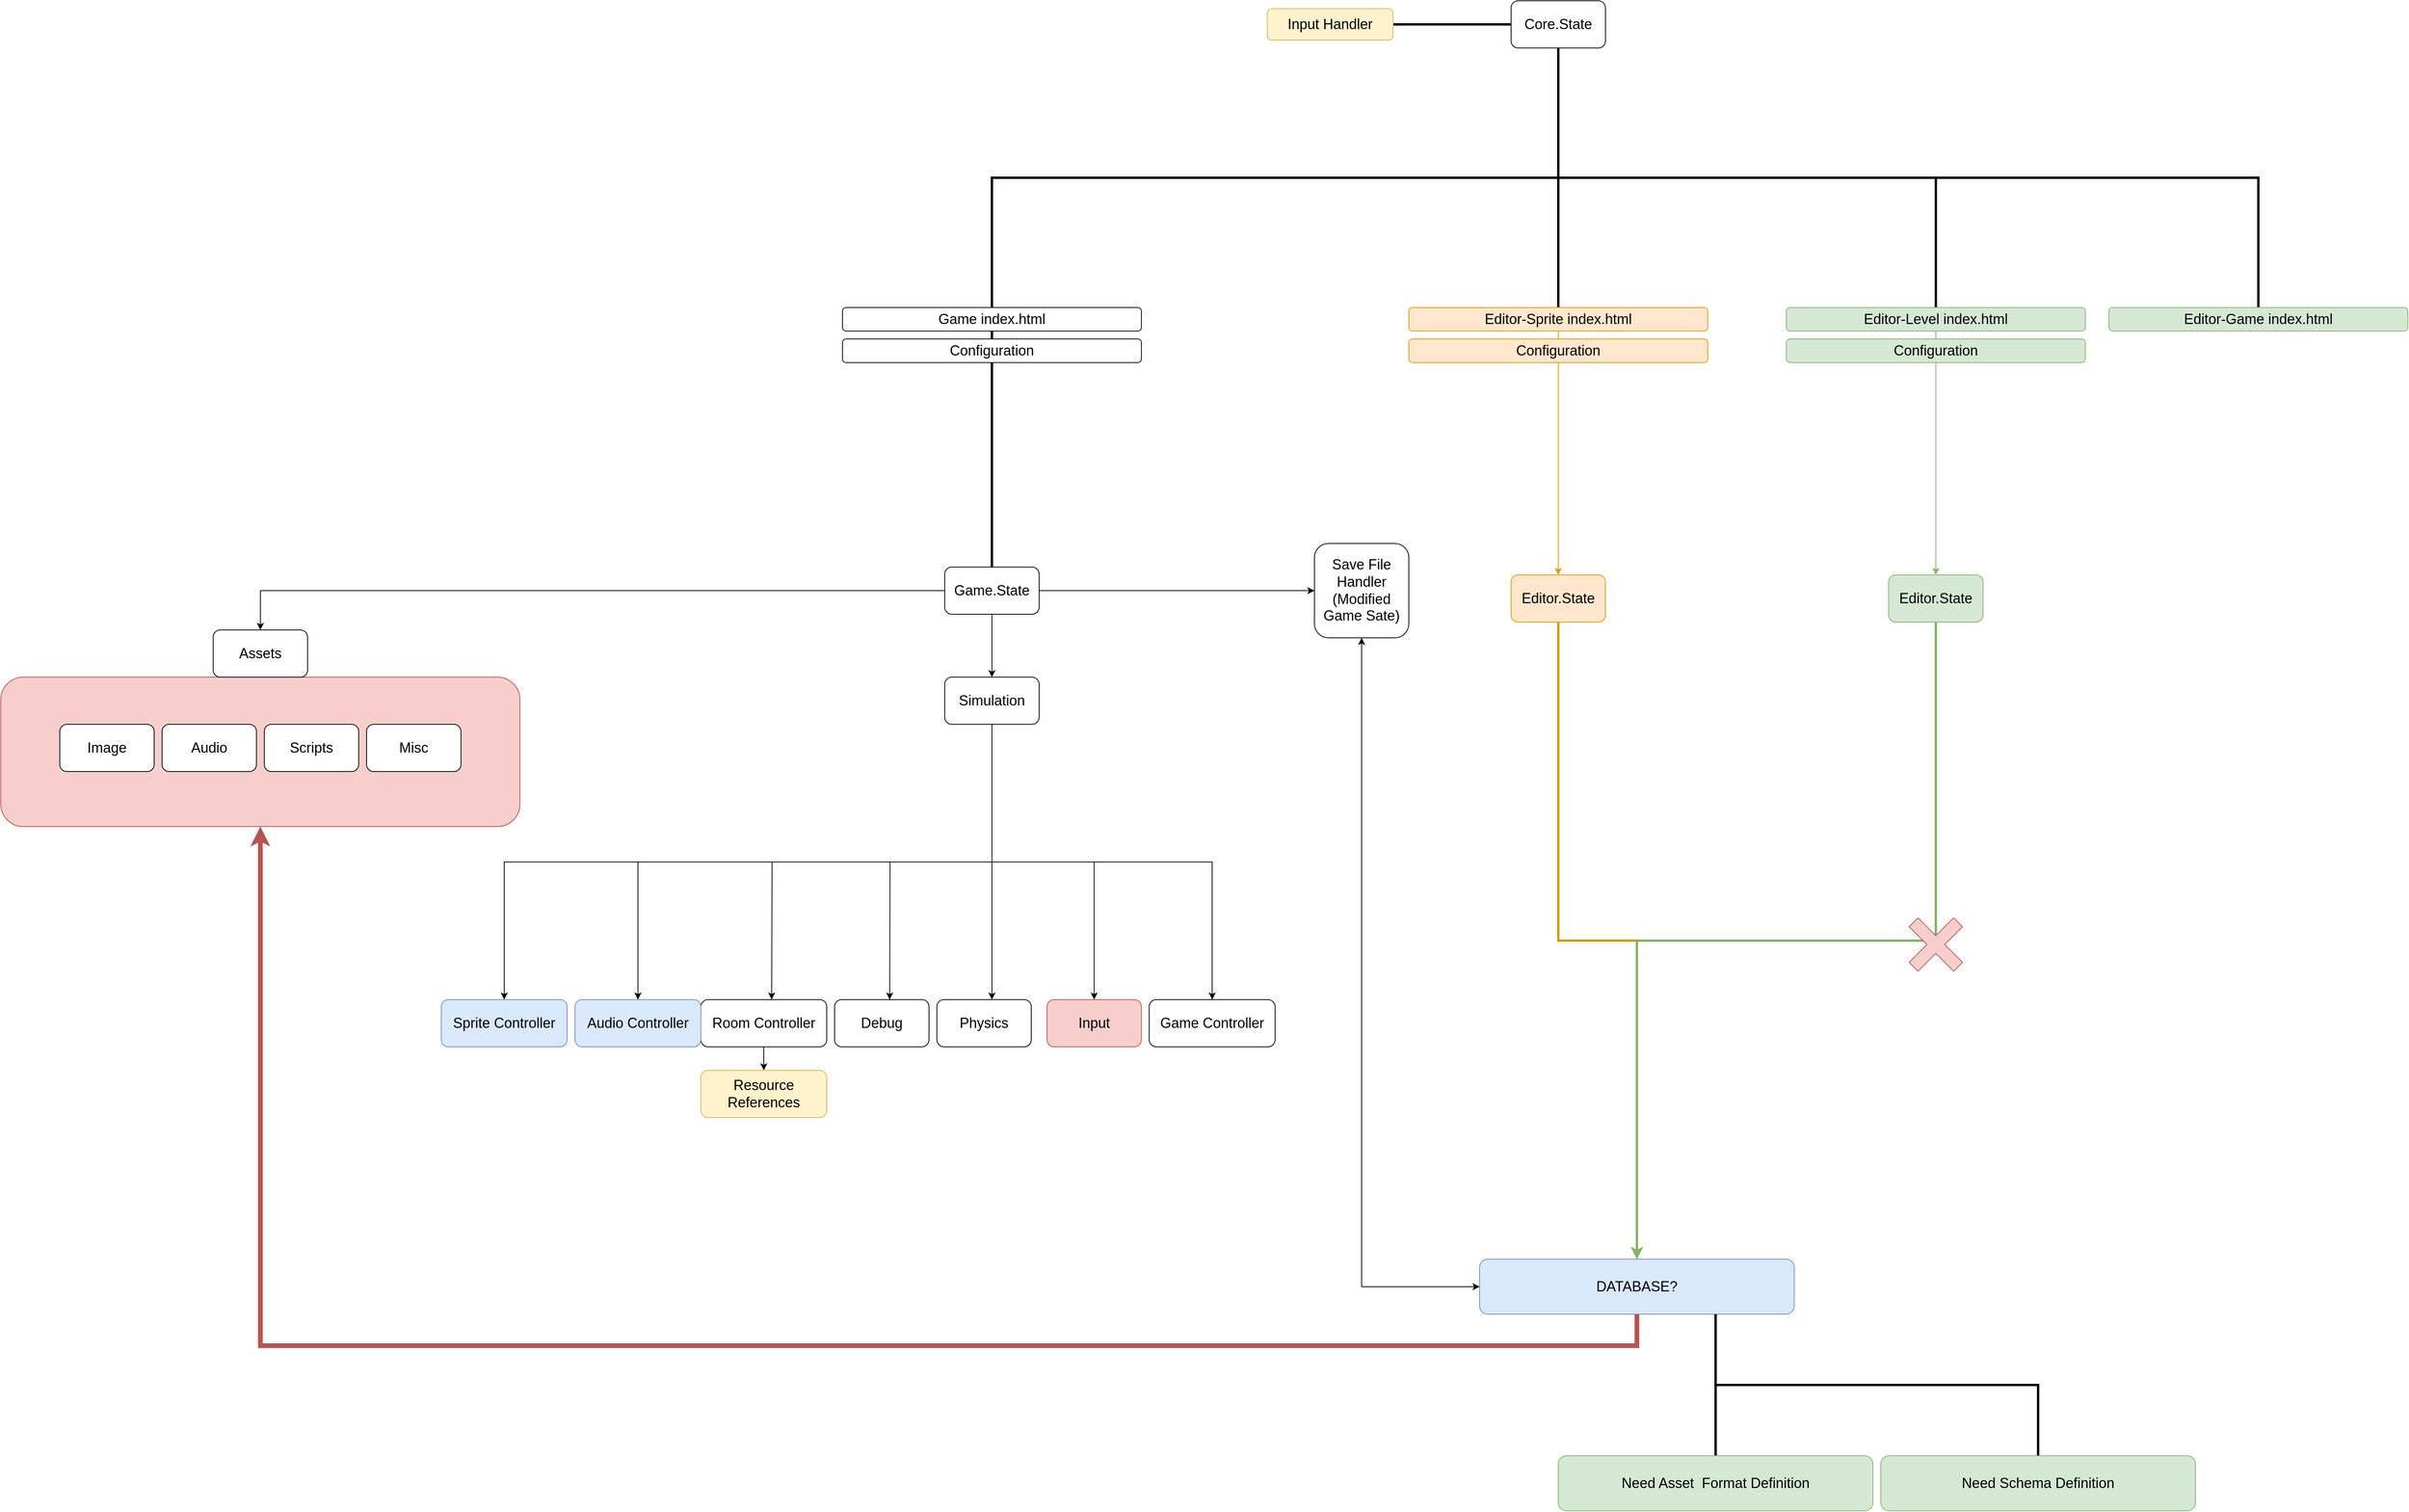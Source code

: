 <mxfile version="20.3.0" type="device"><diagram id="QF3sJ01Q5U8b-tVg4hPh" name="Page-1"><mxGraphModel dx="2882" dy="2516" grid="1" gridSize="10" guides="1" tooltips="1" connect="1" arrows="1" fold="1" page="1" pageScale="1" pageWidth="1200" pageHeight="1390" math="0" shadow="0"><root><mxCell id="0"/><mxCell id="1" parent="0"/><mxCell id="deH2Lzckalm8kNp-3z_c-111" style="edgeStyle=orthogonalEdgeStyle;rounded=0;orthogonalLoop=1;jettySize=auto;html=1;exitX=0.5;exitY=1;exitDx=0;exitDy=0;entryX=0.5;entryY=1;entryDx=0;entryDy=0;fontSize=18;startArrow=classic;startFill=1;endArrow=none;endFill=0;fillColor=#f8cecc;strokeColor=#b85450;strokeWidth=6;" edge="1" parent="1" source="deH2Lzckalm8kNp-3z_c-110" target="deH2Lzckalm8kNp-3z_c-63"><mxGeometry relative="1" as="geometry"><Array as="points"><mxPoint x="-550" y="1320"/><mxPoint x="1200" y="1320"/></Array></mxGeometry></mxCell><mxCell id="deH2Lzckalm8kNp-3z_c-110" value="" style="rounded=1;whiteSpace=wrap;html=1;fontSize=18;fillColor=#f8cecc;strokeColor=#b85450;" vertex="1" parent="1"><mxGeometry x="-880" y="470" width="660" height="190" as="geometry"/></mxCell><mxCell id="deH2Lzckalm8kNp-3z_c-57" style="edgeStyle=orthogonalEdgeStyle;rounded=0;orthogonalLoop=1;jettySize=auto;html=1;exitX=0.5;exitY=1;exitDx=0;exitDy=0;fontSize=18;fillColor=#ffe6cc;strokeColor=#d79b00;" edge="1" parent="1" source="deH2Lzckalm8kNp-3z_c-29" target="deH2Lzckalm8kNp-3z_c-56"><mxGeometry relative="1" as="geometry"/></mxCell><mxCell id="deH2Lzckalm8kNp-3z_c-120" style="edgeStyle=orthogonalEdgeStyle;rounded=0;orthogonalLoop=1;jettySize=auto;html=1;exitX=0.5;exitY=0;exitDx=0;exitDy=0;strokeWidth=3;fontSize=45;startArrow=none;startFill=0;endArrow=none;endFill=0;" edge="1" parent="1" source="deH2Lzckalm8kNp-3z_c-29" target="deH2Lzckalm8kNp-3z_c-75"><mxGeometry relative="1" as="geometry"/></mxCell><mxCell id="deH2Lzckalm8kNp-3z_c-29" value="Editor-Sprite&amp;nbsp;index.html" style="rounded=1;whiteSpace=wrap;html=1;fontSize=18;fillColor=#ffe6cc;strokeColor=#d79b00;" vertex="1" parent="1"><mxGeometry x="910" width="380" height="30" as="geometry"/></mxCell><mxCell id="deH2Lzckalm8kNp-3z_c-37" style="edgeStyle=orthogonalEdgeStyle;rounded=0;orthogonalLoop=1;jettySize=auto;html=1;exitX=0.5;exitY=1;exitDx=0;exitDy=0;fontSize=18;" edge="1" parent="1" source="deH2Lzckalm8kNp-3z_c-31"><mxGeometry relative="1" as="geometry"><mxPoint x="100" y="880" as="targetPoint"/></mxGeometry></mxCell><mxCell id="deH2Lzckalm8kNp-3z_c-42" style="edgeStyle=orthogonalEdgeStyle;rounded=0;orthogonalLoop=1;jettySize=auto;html=1;exitX=0.5;exitY=1;exitDx=0;exitDy=0;fontSize=18;" edge="1" parent="1" source="deH2Lzckalm8kNp-3z_c-31"><mxGeometry relative="1" as="geometry"><mxPoint x="380" y="880" as="targetPoint"/></mxGeometry></mxCell><mxCell id="deH2Lzckalm8kNp-3z_c-43" style="edgeStyle=orthogonalEdgeStyle;rounded=0;orthogonalLoop=1;jettySize=auto;html=1;exitX=0.5;exitY=1;exitDx=0;exitDy=0;fontSize=18;" edge="1" parent="1" source="deH2Lzckalm8kNp-3z_c-31" target="deH2Lzckalm8kNp-3z_c-36"><mxGeometry relative="1" as="geometry"/></mxCell><mxCell id="deH2Lzckalm8kNp-3z_c-45" style="edgeStyle=orthogonalEdgeStyle;rounded=0;orthogonalLoop=1;jettySize=auto;html=1;exitX=0.5;exitY=1;exitDx=0;exitDy=0;fontSize=18;" edge="1" parent="1" source="deH2Lzckalm8kNp-3z_c-31" target="deH2Lzckalm8kNp-3z_c-44"><mxGeometry relative="1" as="geometry"/></mxCell><mxCell id="deH2Lzckalm8kNp-3z_c-87" style="edgeStyle=orthogonalEdgeStyle;rounded=0;orthogonalLoop=1;jettySize=auto;html=1;exitX=0.5;exitY=1;exitDx=0;exitDy=0;fontSize=18;" edge="1" parent="1" source="deH2Lzckalm8kNp-3z_c-31" target="deH2Lzckalm8kNp-3z_c-86"><mxGeometry relative="1" as="geometry"/></mxCell><mxCell id="deH2Lzckalm8kNp-3z_c-90" style="edgeStyle=orthogonalEdgeStyle;rounded=0;orthogonalLoop=1;jettySize=auto;html=1;exitX=0.5;exitY=1;exitDx=0;exitDy=0;fontSize=18;" edge="1" parent="1" source="deH2Lzckalm8kNp-3z_c-31" target="deH2Lzckalm8kNp-3z_c-89"><mxGeometry relative="1" as="geometry"/></mxCell><mxCell id="deH2Lzckalm8kNp-3z_c-98" style="edgeStyle=orthogonalEdgeStyle;rounded=0;orthogonalLoop=1;jettySize=auto;html=1;exitX=0.5;exitY=1;exitDx=0;exitDy=0;fontSize=18;startArrow=none;startFill=0;" edge="1" parent="1" source="deH2Lzckalm8kNp-3z_c-31"><mxGeometry relative="1" as="geometry"><mxPoint x="250" y="880" as="targetPoint"/></mxGeometry></mxCell><mxCell id="deH2Lzckalm8kNp-3z_c-31" value="Simulation" style="rounded=1;whiteSpace=wrap;html=1;fontSize=18;" vertex="1" parent="1"><mxGeometry x="320" y="470" width="120" height="60" as="geometry"/></mxCell><mxCell id="deH2Lzckalm8kNp-3z_c-33" value="Debug" style="rounded=1;whiteSpace=wrap;html=1;fontSize=18;" vertex="1" parent="1"><mxGeometry x="180" y="880" width="120" height="60" as="geometry"/></mxCell><mxCell id="deH2Lzckalm8kNp-3z_c-83" style="edgeStyle=orthogonalEdgeStyle;rounded=0;orthogonalLoop=1;jettySize=auto;html=1;exitX=0.5;exitY=1;exitDx=0;exitDy=0;fontSize=18;" edge="1" parent="1" source="deH2Lzckalm8kNp-3z_c-34" target="deH2Lzckalm8kNp-3z_c-74"><mxGeometry relative="1" as="geometry"/></mxCell><mxCell id="deH2Lzckalm8kNp-3z_c-34" value="Room Controller" style="rounded=1;whiteSpace=wrap;html=1;fontSize=18;" vertex="1" parent="1"><mxGeometry x="10" y="880" width="160" height="60" as="geometry"/></mxCell><mxCell id="deH2Lzckalm8kNp-3z_c-35" value="Physics" style="rounded=1;whiteSpace=wrap;html=1;fontSize=18;" vertex="1" parent="1"><mxGeometry x="310" y="880" width="120" height="60" as="geometry"/></mxCell><mxCell id="deH2Lzckalm8kNp-3z_c-36" value="Input" style="rounded=1;whiteSpace=wrap;html=1;fontSize=18;fillColor=#f8cecc;strokeColor=#b85450;" vertex="1" parent="1"><mxGeometry x="450" y="880" width="120" height="60" as="geometry"/></mxCell><mxCell id="deH2Lzckalm8kNp-3z_c-44" value="Game Controller" style="rounded=1;whiteSpace=wrap;html=1;fontSize=18;" vertex="1" parent="1"><mxGeometry x="580" y="880" width="160" height="60" as="geometry"/></mxCell><mxCell id="deH2Lzckalm8kNp-3z_c-64" style="edgeStyle=orthogonalEdgeStyle;rounded=0;orthogonalLoop=1;jettySize=auto;html=1;exitX=0.5;exitY=1;exitDx=0;exitDy=0;fontSize=18;fillColor=#ffe6cc;strokeColor=#d79b00;strokeWidth=3;" edge="1" parent="1" source="deH2Lzckalm8kNp-3z_c-56" target="deH2Lzckalm8kNp-3z_c-63"><mxGeometry relative="1" as="geometry"/></mxCell><mxCell id="deH2Lzckalm8kNp-3z_c-56" value="Editor.State" style="rounded=1;whiteSpace=wrap;html=1;fontSize=18;fillColor=#ffe6cc;strokeColor=#d79b00;" vertex="1" parent="1"><mxGeometry x="1040" y="340" width="120" height="60" as="geometry"/></mxCell><mxCell id="deH2Lzckalm8kNp-3z_c-117" style="edgeStyle=orthogonalEdgeStyle;rounded=0;orthogonalLoop=1;jettySize=auto;html=1;exitX=0.5;exitY=1;exitDx=0;exitDy=0;strokeWidth=3;fontSize=45;startArrow=none;startFill=0;endArrow=none;endFill=0;" edge="1" parent="1" source="deH2Lzckalm8kNp-3z_c-58" target="deH2Lzckalm8kNp-3z_c-99"><mxGeometry relative="1" as="geometry"/></mxCell><mxCell id="deH2Lzckalm8kNp-3z_c-119" style="edgeStyle=orthogonalEdgeStyle;rounded=0;orthogonalLoop=1;jettySize=auto;html=1;exitX=0.5;exitY=0;exitDx=0;exitDy=0;strokeWidth=3;fontSize=45;startArrow=none;startFill=0;endArrow=none;endFill=0;" edge="1" parent="1" source="deH2Lzckalm8kNp-3z_c-58" target="deH2Lzckalm8kNp-3z_c-75"><mxGeometry relative="1" as="geometry"/></mxCell><mxCell id="deH2Lzckalm8kNp-3z_c-58" value="Game index.html" style="rounded=1;whiteSpace=wrap;html=1;fontSize=18;" vertex="1" parent="1"><mxGeometry x="190" width="380" height="30" as="geometry"/></mxCell><mxCell id="deH2Lzckalm8kNp-3z_c-60" style="edgeStyle=orthogonalEdgeStyle;rounded=0;orthogonalLoop=1;jettySize=auto;html=1;exitX=0.5;exitY=1;exitDx=0;exitDy=0;fontSize=18;fillColor=#d5e8d4;strokeColor=#82b366;" edge="1" parent="1" source="deH2Lzckalm8kNp-3z_c-61" target="deH2Lzckalm8kNp-3z_c-62"><mxGeometry relative="1" as="geometry"/></mxCell><mxCell id="deH2Lzckalm8kNp-3z_c-121" style="edgeStyle=orthogonalEdgeStyle;rounded=0;orthogonalLoop=1;jettySize=auto;html=1;exitX=0.5;exitY=0;exitDx=0;exitDy=0;strokeWidth=3;fontSize=45;startArrow=none;startFill=0;endArrow=none;endFill=0;" edge="1" parent="1" source="deH2Lzckalm8kNp-3z_c-61" target="deH2Lzckalm8kNp-3z_c-75"><mxGeometry relative="1" as="geometry"/></mxCell><mxCell id="deH2Lzckalm8kNp-3z_c-61" value="Editor-Level index.html" style="rounded=1;whiteSpace=wrap;html=1;fontSize=18;fillColor=#d5e8d4;strokeColor=#82b366;" vertex="1" parent="1"><mxGeometry x="1390" width="380" height="30" as="geometry"/></mxCell><mxCell id="deH2Lzckalm8kNp-3z_c-65" style="edgeStyle=orthogonalEdgeStyle;rounded=0;orthogonalLoop=1;jettySize=auto;html=1;exitX=0.5;exitY=1;exitDx=0;exitDy=0;fontSize=18;fillColor=#d5e8d4;strokeColor=#82b366;strokeWidth=3;" edge="1" parent="1" source="deH2Lzckalm8kNp-3z_c-62" target="deH2Lzckalm8kNp-3z_c-63"><mxGeometry relative="1" as="geometry"/></mxCell><mxCell id="deH2Lzckalm8kNp-3z_c-62" value="Editor.State" style="rounded=1;whiteSpace=wrap;html=1;fontSize=18;fillColor=#d5e8d4;strokeColor=#82b366;" vertex="1" parent="1"><mxGeometry x="1520" y="340" width="120" height="60" as="geometry"/></mxCell><mxCell id="deH2Lzckalm8kNp-3z_c-63" value="DATABASE?" style="rounded=1;whiteSpace=wrap;html=1;fontSize=18;fillColor=#dae8fc;strokeColor=#6c8ebf;" vertex="1" parent="1"><mxGeometry x="1000" y="1210" width="400" height="70" as="geometry"/></mxCell><mxCell id="deH2Lzckalm8kNp-3z_c-68" style="edgeStyle=orthogonalEdgeStyle;rounded=0;orthogonalLoop=1;jettySize=auto;html=1;exitX=0.5;exitY=1;exitDx=0;exitDy=0;entryX=0;entryY=0.5;entryDx=0;entryDy=0;fontSize=18;startArrow=classic;startFill=1;" edge="1" parent="1" source="deH2Lzckalm8kNp-3z_c-66" target="deH2Lzckalm8kNp-3z_c-63"><mxGeometry relative="1" as="geometry"/></mxCell><mxCell id="deH2Lzckalm8kNp-3z_c-66" value="Save File Handler&lt;br&gt;(Modified Game Sate)" style="rounded=1;whiteSpace=wrap;html=1;fontSize=18;" vertex="1" parent="1"><mxGeometry x="790" y="300" width="120" height="120" as="geometry"/></mxCell><mxCell id="deH2Lzckalm8kNp-3z_c-71" value="" style="shape=cross;whiteSpace=wrap;html=1;fontSize=18;rotation=45;fillColor=#f8cecc;strokeColor=#b85450;" vertex="1" parent="1"><mxGeometry x="1540" y="770" width="80" height="80" as="geometry"/></mxCell><mxCell id="deH2Lzckalm8kNp-3z_c-74" value="Resource References" style="rounded=1;whiteSpace=wrap;html=1;fontSize=18;fillColor=#fff2cc;strokeColor=#d6b656;" vertex="1" parent="1"><mxGeometry x="10" y="970" width="160" height="60" as="geometry"/></mxCell><mxCell id="deH2Lzckalm8kNp-3z_c-75" value="Core.State" style="rounded=1;whiteSpace=wrap;html=1;fontSize=18;" vertex="1" parent="1"><mxGeometry x="1040" y="-390" width="120" height="60" as="geometry"/></mxCell><mxCell id="deH2Lzckalm8kNp-3z_c-118" style="edgeStyle=orthogonalEdgeStyle;rounded=0;orthogonalLoop=1;jettySize=auto;html=1;exitX=1;exitY=0.5;exitDx=0;exitDy=0;strokeWidth=3;fontSize=45;startArrow=none;startFill=0;endArrow=none;endFill=0;" edge="1" parent="1" source="deH2Lzckalm8kNp-3z_c-78" target="deH2Lzckalm8kNp-3z_c-75"><mxGeometry relative="1" as="geometry"/></mxCell><mxCell id="deH2Lzckalm8kNp-3z_c-78" value="Input Handler" style="rounded=1;whiteSpace=wrap;html=1;fontSize=18;fillColor=#fff2cc;strokeColor=#d6b656;" vertex="1" parent="1"><mxGeometry x="730" y="-380" width="160" height="40" as="geometry"/></mxCell><mxCell id="deH2Lzckalm8kNp-3z_c-86" value="Audio Controller" style="rounded=1;whiteSpace=wrap;html=1;fontSize=18;fillColor=#dae8fc;strokeColor=#6c8ebf;" vertex="1" parent="1"><mxGeometry x="-150" y="880" width="160" height="60" as="geometry"/></mxCell><mxCell id="deH2Lzckalm8kNp-3z_c-89" value="Sprite Controller" style="rounded=1;whiteSpace=wrap;html=1;fontSize=18;fillColor=#dae8fc;strokeColor=#6c8ebf;" vertex="1" parent="1"><mxGeometry x="-320" y="880" width="160" height="60" as="geometry"/></mxCell><mxCell id="deH2Lzckalm8kNp-3z_c-101" style="edgeStyle=orthogonalEdgeStyle;rounded=0;orthogonalLoop=1;jettySize=auto;html=1;exitX=0.5;exitY=1;exitDx=0;exitDy=0;fontSize=18;startArrow=none;startFill=0;" edge="1" parent="1" source="deH2Lzckalm8kNp-3z_c-99" target="deH2Lzckalm8kNp-3z_c-31"><mxGeometry relative="1" as="geometry"/></mxCell><mxCell id="deH2Lzckalm8kNp-3z_c-104" style="edgeStyle=orthogonalEdgeStyle;rounded=0;orthogonalLoop=1;jettySize=auto;html=1;exitX=0;exitY=0.5;exitDx=0;exitDy=0;fontSize=18;startArrow=none;startFill=0;endArrow=classic;endFill=1;" edge="1" parent="1" source="deH2Lzckalm8kNp-3z_c-99" target="deH2Lzckalm8kNp-3z_c-103"><mxGeometry relative="1" as="geometry"/></mxCell><mxCell id="deH2Lzckalm8kNp-3z_c-105" style="edgeStyle=orthogonalEdgeStyle;rounded=0;orthogonalLoop=1;jettySize=auto;html=1;exitX=1;exitY=0.5;exitDx=0;exitDy=0;fontSize=18;startArrow=none;startFill=0;endArrow=classic;endFill=1;" edge="1" parent="1" source="deH2Lzckalm8kNp-3z_c-99" target="deH2Lzckalm8kNp-3z_c-66"><mxGeometry relative="1" as="geometry"/></mxCell><mxCell id="deH2Lzckalm8kNp-3z_c-99" value="Game.State" style="rounded=1;whiteSpace=wrap;html=1;fontSize=18;" vertex="1" parent="1"><mxGeometry x="320" y="330" width="120" height="60" as="geometry"/></mxCell><mxCell id="deH2Lzckalm8kNp-3z_c-103" value="Assets" style="rounded=1;whiteSpace=wrap;html=1;fontSize=18;" vertex="1" parent="1"><mxGeometry x="-610" y="410" width="120" height="60" as="geometry"/></mxCell><mxCell id="deH2Lzckalm8kNp-3z_c-106" value="Image" style="rounded=1;whiteSpace=wrap;html=1;fontSize=18;" vertex="1" parent="1"><mxGeometry x="-805" y="530" width="120" height="60" as="geometry"/></mxCell><mxCell id="deH2Lzckalm8kNp-3z_c-107" value="Audio" style="rounded=1;whiteSpace=wrap;html=1;fontSize=18;" vertex="1" parent="1"><mxGeometry x="-675" y="530" width="120" height="60" as="geometry"/></mxCell><mxCell id="deH2Lzckalm8kNp-3z_c-108" value="Scripts" style="rounded=1;whiteSpace=wrap;html=1;fontSize=18;" vertex="1" parent="1"><mxGeometry x="-545" y="530" width="120" height="60" as="geometry"/></mxCell><mxCell id="deH2Lzckalm8kNp-3z_c-109" value="Misc" style="rounded=1;whiteSpace=wrap;html=1;fontSize=18;" vertex="1" parent="1"><mxGeometry x="-415" y="530" width="120" height="60" as="geometry"/></mxCell><mxCell id="deH2Lzckalm8kNp-3z_c-122" style="edgeStyle=orthogonalEdgeStyle;rounded=0;orthogonalLoop=1;jettySize=auto;html=1;exitX=0.5;exitY=0;exitDx=0;exitDy=0;strokeWidth=3;fontSize=45;startArrow=none;startFill=0;endArrow=none;endFill=0;" edge="1" parent="1" source="deH2Lzckalm8kNp-3z_c-113" target="deH2Lzckalm8kNp-3z_c-75"><mxGeometry relative="1" as="geometry"/></mxCell><mxCell id="deH2Lzckalm8kNp-3z_c-113" value="Editor-Game index.html" style="rounded=1;whiteSpace=wrap;html=1;fontSize=18;fillColor=#d5e8d4;strokeColor=#82b366;" vertex="1" parent="1"><mxGeometry x="1800" width="380" height="30" as="geometry"/></mxCell><mxCell id="deH2Lzckalm8kNp-3z_c-124" value="Configuration" style="rounded=1;whiteSpace=wrap;html=1;fontSize=18;fillColor=#ffe6cc;strokeColor=#d79b00;" vertex="1" parent="1"><mxGeometry x="910" y="40" width="380" height="30" as="geometry"/></mxCell><mxCell id="deH2Lzckalm8kNp-3z_c-125" value="Configuration" style="rounded=1;whiteSpace=wrap;html=1;fontSize=18;fillColor=#d5e8d4;strokeColor=#82b366;" vertex="1" parent="1"><mxGeometry x="1390" y="40" width="380" height="30" as="geometry"/></mxCell><mxCell id="deH2Lzckalm8kNp-3z_c-127" value="Configuration" style="rounded=1;whiteSpace=wrap;html=1;fontSize=18;" vertex="1" parent="1"><mxGeometry x="190" y="40" width="380" height="30" as="geometry"/></mxCell><mxCell id="deH2Lzckalm8kNp-3z_c-129" style="edgeStyle=orthogonalEdgeStyle;rounded=0;orthogonalLoop=1;jettySize=auto;html=1;exitX=0.5;exitY=0;exitDx=0;exitDy=0;entryX=0.75;entryY=1;entryDx=0;entryDy=0;strokeWidth=3;fontSize=45;startArrow=none;startFill=0;endArrow=none;endFill=0;" edge="1" parent="1" source="deH2Lzckalm8kNp-3z_c-128" target="deH2Lzckalm8kNp-3z_c-63"><mxGeometry relative="1" as="geometry"/></mxCell><mxCell id="deH2Lzckalm8kNp-3z_c-128" value="Need Asset&amp;nbsp; Format Definition" style="rounded=1;whiteSpace=wrap;html=1;fontSize=18;fillColor=#d5e8d4;strokeColor=#82b366;" vertex="1" parent="1"><mxGeometry x="1100" y="1460" width="400" height="70" as="geometry"/></mxCell><mxCell id="deH2Lzckalm8kNp-3z_c-131" style="edgeStyle=orthogonalEdgeStyle;rounded=0;orthogonalLoop=1;jettySize=auto;html=1;exitX=0.5;exitY=0;exitDx=0;exitDy=0;entryX=0.75;entryY=1;entryDx=0;entryDy=0;strokeWidth=3;fontSize=45;startArrow=none;startFill=0;endArrow=none;endFill=0;" edge="1" parent="1" source="deH2Lzckalm8kNp-3z_c-130" target="deH2Lzckalm8kNp-3z_c-63"><mxGeometry relative="1" as="geometry"/></mxCell><mxCell id="deH2Lzckalm8kNp-3z_c-130" value="Need Schema Definition" style="rounded=1;whiteSpace=wrap;html=1;fontSize=18;fillColor=#d5e8d4;strokeColor=#82b366;" vertex="1" parent="1"><mxGeometry x="1510" y="1460" width="400" height="70" as="geometry"/></mxCell></root></mxGraphModel></diagram></mxfile>
